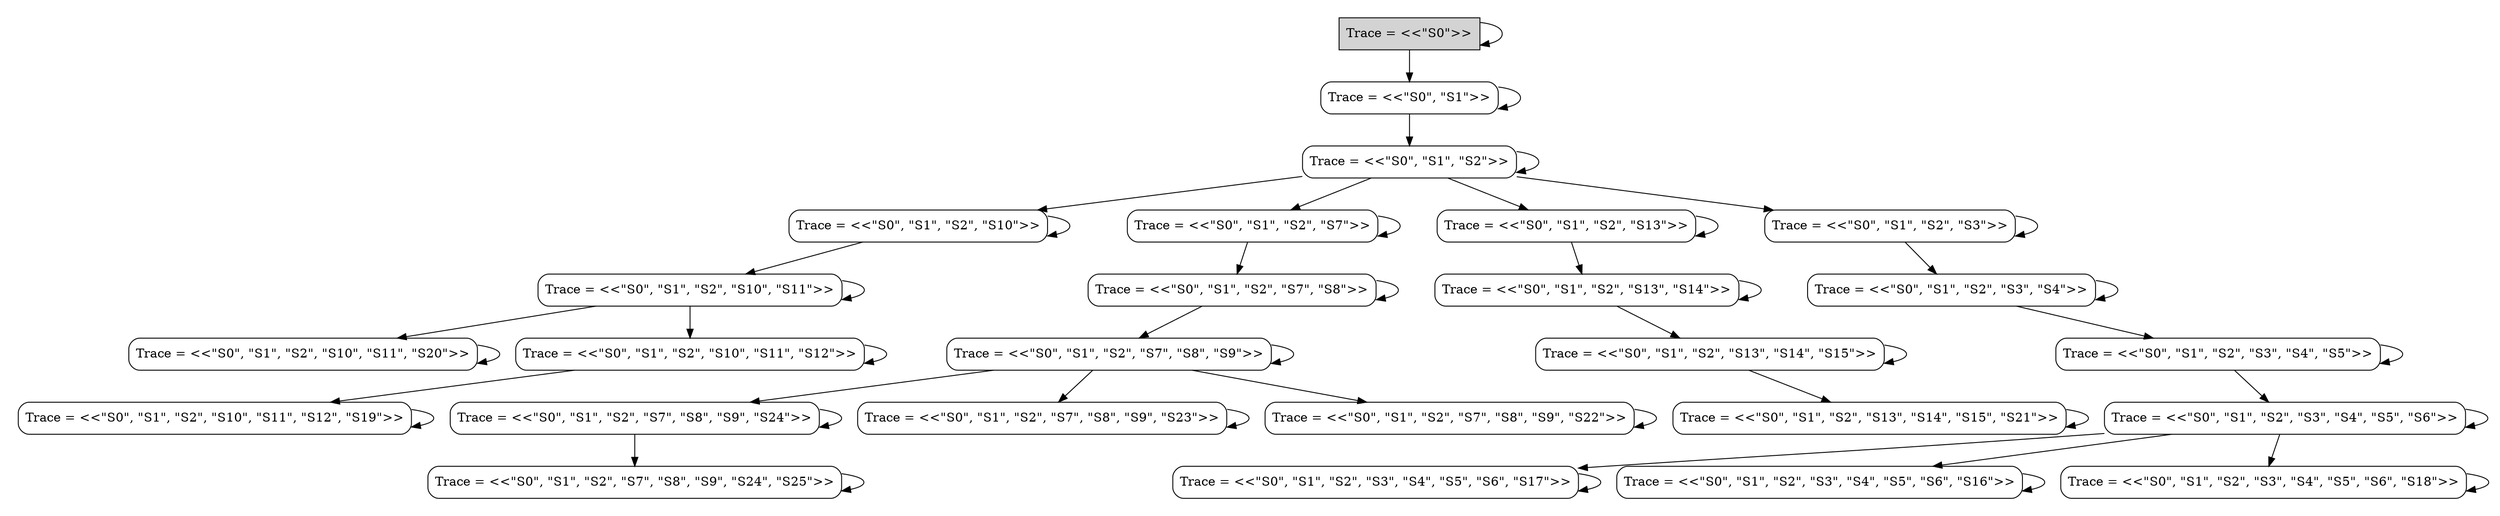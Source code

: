 digraph DiskGraph {
node [shape=box,style=rounded]
nodesep=0.35;
subgraph cluster_graph {
color="white";
-2447451711817717058 [label="Trace = <<\"S0\">>",style = filled]
-2447451711817717058 -> 2723065393053700578;
2723065393053700578 [label="Trace = <<\"S0\", \"S1\">>",tooltip="Trace = <<\"S0\", \"S1\">>"];
-2447451711817717058 -> -2447451711817717058;
-2447451711817717058 [label="Trace = <<\"S0\">>",tooltip="Trace = <<\"S0\">>"];
2723065393053700578 -> 2723065393053700578;
2723065393053700578 [label="Trace = <<\"S0\", \"S1\">>",tooltip="Trace = <<\"S0\", \"S1\">>"];
2723065393053700578 -> -2054061248275285684;
-2054061248275285684 [label="Trace = <<\"S0\", \"S1\", \"S2\">>",tooltip="Trace = <<\"S0\", \"S1\", \"S2\">>"];
-2054061248275285684 -> 2178176329646746072;
2178176329646746072 [label="Trace = <<\"S0\", \"S1\", \"S2\", \"S10\">>",tooltip="Trace = <<\"S0\", \"S1\", \"S2\", \"S10\">>"];
-2054061248275285684 -> -4482333931245566599;
-4482333931245566599 [label="Trace = <<\"S0\", \"S1\", \"S2\", \"S7\">>",tooltip="Trace = <<\"S0\", \"S1\", \"S2\", \"S7\">>"];
-2054061248275285684 -> -1498370890105142597;
-1498370890105142597 [label="Trace = <<\"S0\", \"S1\", \"S2\", \"S13\">>",tooltip="Trace = <<\"S0\", \"S1\", \"S2\", \"S13\">>"];
-2054061248275285684 -> -2054061248275285684;
-2054061248275285684 [label="Trace = <<\"S0\", \"S1\", \"S2\">>",tooltip="Trace = <<\"S0\", \"S1\", \"S2\">>"];
-2054061248275285684 -> -2968803564671543697;
-2968803564671543697 [label="Trace = <<\"S0\", \"S1\", \"S2\", \"S3\">>",tooltip="Trace = <<\"S0\", \"S1\", \"S2\", \"S3\">>"];
-2968803564671543697 -> 1685025457839593506;
1685025457839593506 [label="Trace = <<\"S0\", \"S1\", \"S2\", \"S3\", \"S4\">>",tooltip="Trace = <<\"S0\", \"S1\", \"S2\", \"S3\", \"S4\">>"];
-2968803564671543697 -> -2968803564671543697;
-2968803564671543697 [label="Trace = <<\"S0\", \"S1\", \"S2\", \"S3\">>",tooltip="Trace = <<\"S0\", \"S1\", \"S2\", \"S3\">>"];
-4482333931245566599 -> -4482333931245566599;
-4482333931245566599 [label="Trace = <<\"S0\", \"S1\", \"S2\", \"S7\">>",tooltip="Trace = <<\"S0\", \"S1\", \"S2\", \"S7\">>"];
-4482333931245566599 -> -2473597468102410180;
-2473597468102410180 [label="Trace = <<\"S0\", \"S1\", \"S2\", \"S7\", \"S8\">>",tooltip="Trace = <<\"S0\", \"S1\", \"S2\", \"S7\", \"S8\">>"];
2178176329646746072 -> 2178176329646746072;
2178176329646746072 [label="Trace = <<\"S0\", \"S1\", \"S2\", \"S10\">>",tooltip="Trace = <<\"S0\", \"S1\", \"S2\", \"S10\">>"];
2178176329646746072 -> 6406664784566311241;
6406664784566311241 [label="Trace = <<\"S0\", \"S1\", \"S2\", \"S10\", \"S11\">>",tooltip="Trace = <<\"S0\", \"S1\", \"S2\", \"S10\", \"S11\">>"];
5448355483076194587 -> 770192960809587796;
770192960809587796 [label="Trace = <<\"S0\", \"S1\", \"S2\", \"S13\", \"S14\", \"S15\">>",tooltip="Trace = <<\"S0\", \"S1\", \"S2\", \"S13\", \"S14\", \"S15\">>"];
5448355483076194587 -> 5448355483076194587;
5448355483076194587 [label="Trace = <<\"S0\", \"S1\", \"S2\", \"S13\", \"S14\">>",tooltip="Trace = <<\"S0\", \"S1\", \"S2\", \"S13\", \"S14\">>"];
-8057901580589374006 -> -8057901580589374006;
-8057901580589374006 [label="Trace = <<\"S0\", \"S1\", \"S2\", \"S3\", \"S4\", \"S5\">>",tooltip="Trace = <<\"S0\", \"S1\", \"S2\", \"S3\", \"S4\", \"S5\">>"];
-8057901580589374006 -> 8239612438699080555;
8239612438699080555 [label="Trace = <<\"S0\", \"S1\", \"S2\", \"S3\", \"S4\", \"S5\", \"S6\">>",tooltip="Trace = <<\"S0\", \"S1\", \"S2\", \"S3\", \"S4\", \"S5\", \"S6\">>"];
-7108312908520844479 -> -7108312908520844479;
-7108312908520844479 [label="Trace = <<\"S0\", \"S1\", \"S2\", \"S10\", \"S11\", \"S20\">>",tooltip="Trace = <<\"S0\", \"S1\", \"S2\", \"S10\", \"S11\", \"S20\">>"];
6406664784566311241 -> -7108312908520844479;
6406664784566311241 -> 6769289603069405513;
6769289603069405513 [label="Trace = <<\"S0\", \"S1\", \"S2\", \"S10\", \"S11\", \"S12\">>",tooltip="Trace = <<\"S0\", \"S1\", \"S2\", \"S10\", \"S11\", \"S12\">>"];
6406664784566311241 -> 6406664784566311241;
6406664784566311241 [label="Trace = <<\"S0\", \"S1\", \"S2\", \"S10\", \"S11\">>",tooltip="Trace = <<\"S0\", \"S1\", \"S2\", \"S10\", \"S11\">>"];
1685025457839593506 -> 1685025457839593506;
1685025457839593506 [label="Trace = <<\"S0\", \"S1\", \"S2\", \"S3\", \"S4\">>",tooltip="Trace = <<\"S0\", \"S1\", \"S2\", \"S3\", \"S4\">>"];
1685025457839593506 -> -8057901580589374006;
-2473597468102410180 -> 9059542978115621962;
9059542978115621962 [label="Trace = <<\"S0\", \"S1\", \"S2\", \"S7\", \"S8\", \"S9\">>",tooltip="Trace = <<\"S0\", \"S1\", \"S2\", \"S7\", \"S8\", \"S9\">>"];
-2473597468102410180 -> -2473597468102410180;
-2473597468102410180 [label="Trace = <<\"S0\", \"S1\", \"S2\", \"S7\", \"S8\">>",tooltip="Trace = <<\"S0\", \"S1\", \"S2\", \"S7\", \"S8\">>"];
770192960809587796 -> 770192960809587796;
770192960809587796 [label="Trace = <<\"S0\", \"S1\", \"S2\", \"S13\", \"S14\", \"S15\">>",tooltip="Trace = <<\"S0\", \"S1\", \"S2\", \"S13\", \"S14\", \"S15\">>"];
770192960809587796 -> 6368731249242324570;
6368731249242324570 [label="Trace = <<\"S0\", \"S1\", \"S2\", \"S13\", \"S14\", \"S15\", \"S21\">>",tooltip="Trace = <<\"S0\", \"S1\", \"S2\", \"S13\", \"S14\", \"S15\", \"S21\">>"];
-3724633422703958061 -> -3724633422703958061;
-3724633422703958061 [label="Trace = <<\"S0\", \"S1\", \"S2\", \"S3\", \"S4\", \"S5\", \"S6\", \"S17\">>",tooltip="Trace = <<\"S0\", \"S1\", \"S2\", \"S3\", \"S4\", \"S5\", \"S6\", \"S17\">>"];
3657546451292923195 -> 3657546451292923195;
3657546451292923195 [label="Trace = <<\"S0\", \"S1\", \"S2\", \"S3\", \"S4\", \"S5\", \"S6\", \"S16\">>",tooltip="Trace = <<\"S0\", \"S1\", \"S2\", \"S3\", \"S4\", \"S5\", \"S6\", \"S16\">>"];
-1498370890105142597 -> 5448355483076194587;
-1498370890105142597 -> -1498370890105142597;
-1498370890105142597 [label="Trace = <<\"S0\", \"S1\", \"S2\", \"S13\">>",tooltip="Trace = <<\"S0\", \"S1\", \"S2\", \"S13\">>"];
6769289603069405513 -> 6769289603069405513;
6769289603069405513 [label="Trace = <<\"S0\", \"S1\", \"S2\", \"S10\", \"S11\", \"S12\">>",tooltip="Trace = <<\"S0\", \"S1\", \"S2\", \"S10\", \"S11\", \"S12\">>"];
6769289603069405513 -> -6594805370019316433;
-6594805370019316433 [label="Trace = <<\"S0\", \"S1\", \"S2\", \"S10\", \"S11\", \"S12\", \"S19\">>",tooltip="Trace = <<\"S0\", \"S1\", \"S2\", \"S10\", \"S11\", \"S12\", \"S19\">>"];
9059542978115621962 -> -3369817291833782368;
-3369817291833782368 [label="Trace = <<\"S0\", \"S1\", \"S2\", \"S7\", \"S8\", \"S9\", \"S24\">>",tooltip="Trace = <<\"S0\", \"S1\", \"S2\", \"S7\", \"S8\", \"S9\", \"S24\">>"];
9059542978115621962 -> 3690106869323495381;
3690106869323495381 [label="Trace = <<\"S0\", \"S1\", \"S2\", \"S7\", \"S8\", \"S9\", \"S23\">>",tooltip="Trace = <<\"S0\", \"S1\", \"S2\", \"S7\", \"S8\", \"S9\", \"S23\">>"];
9059542978115621962 -> 9059542978115621962;
9059542978115621962 [label="Trace = <<\"S0\", \"S1\", \"S2\", \"S7\", \"S8\", \"S9\">>",tooltip="Trace = <<\"S0\", \"S1\", \"S2\", \"S7\", \"S8\", \"S9\">>"];
9059542978115621962 -> -3622967671246441155;
-3622967671246441155 [label="Trace = <<\"S0\", \"S1\", \"S2\", \"S7\", \"S8\", \"S9\", \"S22\">>",tooltip="Trace = <<\"S0\", \"S1\", \"S2\", \"S7\", \"S8\", \"S9\", \"S22\">>"];
-3622967671246441155 -> -3622967671246441155;
-3622967671246441155 [label="Trace = <<\"S0\", \"S1\", \"S2\", \"S7\", \"S8\", \"S9\", \"S22\">>",tooltip="Trace = <<\"S0\", \"S1\", \"S2\", \"S7\", \"S8\", \"S9\", \"S22\">>"];
8239612438699080555 -> -3724633422703958061;
8239612438699080555 -> 20529894473496970;
20529894473496970 [label="Trace = <<\"S0\", \"S1\", \"S2\", \"S3\", \"S4\", \"S5\", \"S6\", \"S18\">>",tooltip="Trace = <<\"S0\", \"S1\", \"S2\", \"S3\", \"S4\", \"S5\", \"S6\", \"S18\">>"];
8239612438699080555 -> 3657546451292923195;
8239612438699080555 -> 8239612438699080555;
8239612438699080555 [label="Trace = <<\"S0\", \"S1\", \"S2\", \"S3\", \"S4\", \"S5\", \"S6\">>",tooltip="Trace = <<\"S0\", \"S1\", \"S2\", \"S3\", \"S4\", \"S5\", \"S6\">>"];
6368731249242324570 -> 6368731249242324570;
6368731249242324570 [label="Trace = <<\"S0\", \"S1\", \"S2\", \"S13\", \"S14\", \"S15\", \"S21\">>",tooltip="Trace = <<\"S0\", \"S1\", \"S2\", \"S13\", \"S14\", \"S15\", \"S21\">>"];
3690106869323495381 -> 3690106869323495381;
3690106869323495381 [label="Trace = <<\"S0\", \"S1\", \"S2\", \"S7\", \"S8\", \"S9\", \"S23\">>",tooltip="Trace = <<\"S0\", \"S1\", \"S2\", \"S7\", \"S8\", \"S9\", \"S23\">>"];
-6594805370019316433 -> -6594805370019316433;
-6594805370019316433 [label="Trace = <<\"S0\", \"S1\", \"S2\", \"S10\", \"S11\", \"S12\", \"S19\">>",tooltip="Trace = <<\"S0\", \"S1\", \"S2\", \"S10\", \"S11\", \"S12\", \"S19\">>"];
-3369817291833782368 -> -3369817291833782368;
-3369817291833782368 [label="Trace = <<\"S0\", \"S1\", \"S2\", \"S7\", \"S8\", \"S9\", \"S24\">>",tooltip="Trace = <<\"S0\", \"S1\", \"S2\", \"S7\", \"S8\", \"S9\", \"S24\">>"];
-3369817291833782368 -> -6721824929437769245;
-6721824929437769245 [label="Trace = <<\"S0\", \"S1\", \"S2\", \"S7\", \"S8\", \"S9\", \"S24\", \"S25\">>",tooltip="Trace = <<\"S0\", \"S1\", \"S2\", \"S7\", \"S8\", \"S9\", \"S24\", \"S25\">>"];
20529894473496970 -> 20529894473496970;
20529894473496970 [label="Trace = <<\"S0\", \"S1\", \"S2\", \"S3\", \"S4\", \"S5\", \"S6\", \"S18\">>",tooltip="Trace = <<\"S0\", \"S1\", \"S2\", \"S3\", \"S4\", \"S5\", \"S6\", \"S18\">>"];
-6721824929437769245 -> -6721824929437769245;
-6721824929437769245 [label="Trace = <<\"S0\", \"S1\", \"S2\", \"S7\", \"S8\", \"S9\", \"S24\", \"S25\">>",tooltip="Trace = <<\"S0\", \"S1\", \"S2\", \"S7\", \"S8\", \"S9\", \"S24\", \"S25\">>"];
{rank = same; -2447451711817717058;}
{rank = same; 2723065393053700578;}
{rank = same; -2054061248275285684;}
{rank = same; 2178176329646746072;-2968803564671543697;-4482333931245566599;-1498370890105142597;}
{rank = same; -2473597468102410180;5448355483076194587;6406664784566311241;1685025457839593506;}
{rank = same; 770192960809587796;9059542978115621962;-7108312908520844479;-8057901580589374006;6769289603069405513;}
{rank = same; 8239612438699080555;3690106869323495381;6368731249242324570;-6594805370019316433;-3622967671246441155;-3369817291833782368;}
{rank = same; -3724633422703958061;20529894473496970;3657546451292923195;-6721824929437769245;}
}
}
